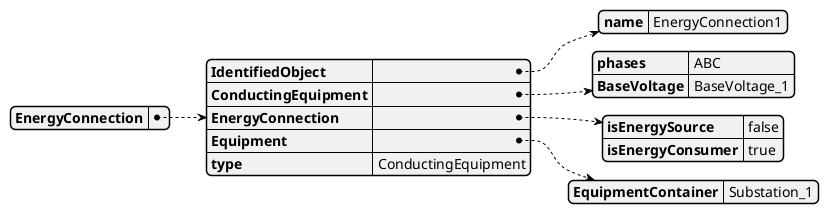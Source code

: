 @startjson
{
  "EnergyConnection": {
    "IdentifiedObject": {
      "name": "EnergyConnection1"
    },
    "ConductingEquipment": {
      "phases": "ABC",
      "BaseVoltage": "BaseVoltage_1"
    },
    "EnergyConnection": {
      "isEnergySource": "false",
      "isEnergyConsumer": "true"
    },
    "Equipment": {
      "EquipmentContainer": "Substation_1"
    },
    "type": "ConductingEquipment"
  }
}
@endjson
